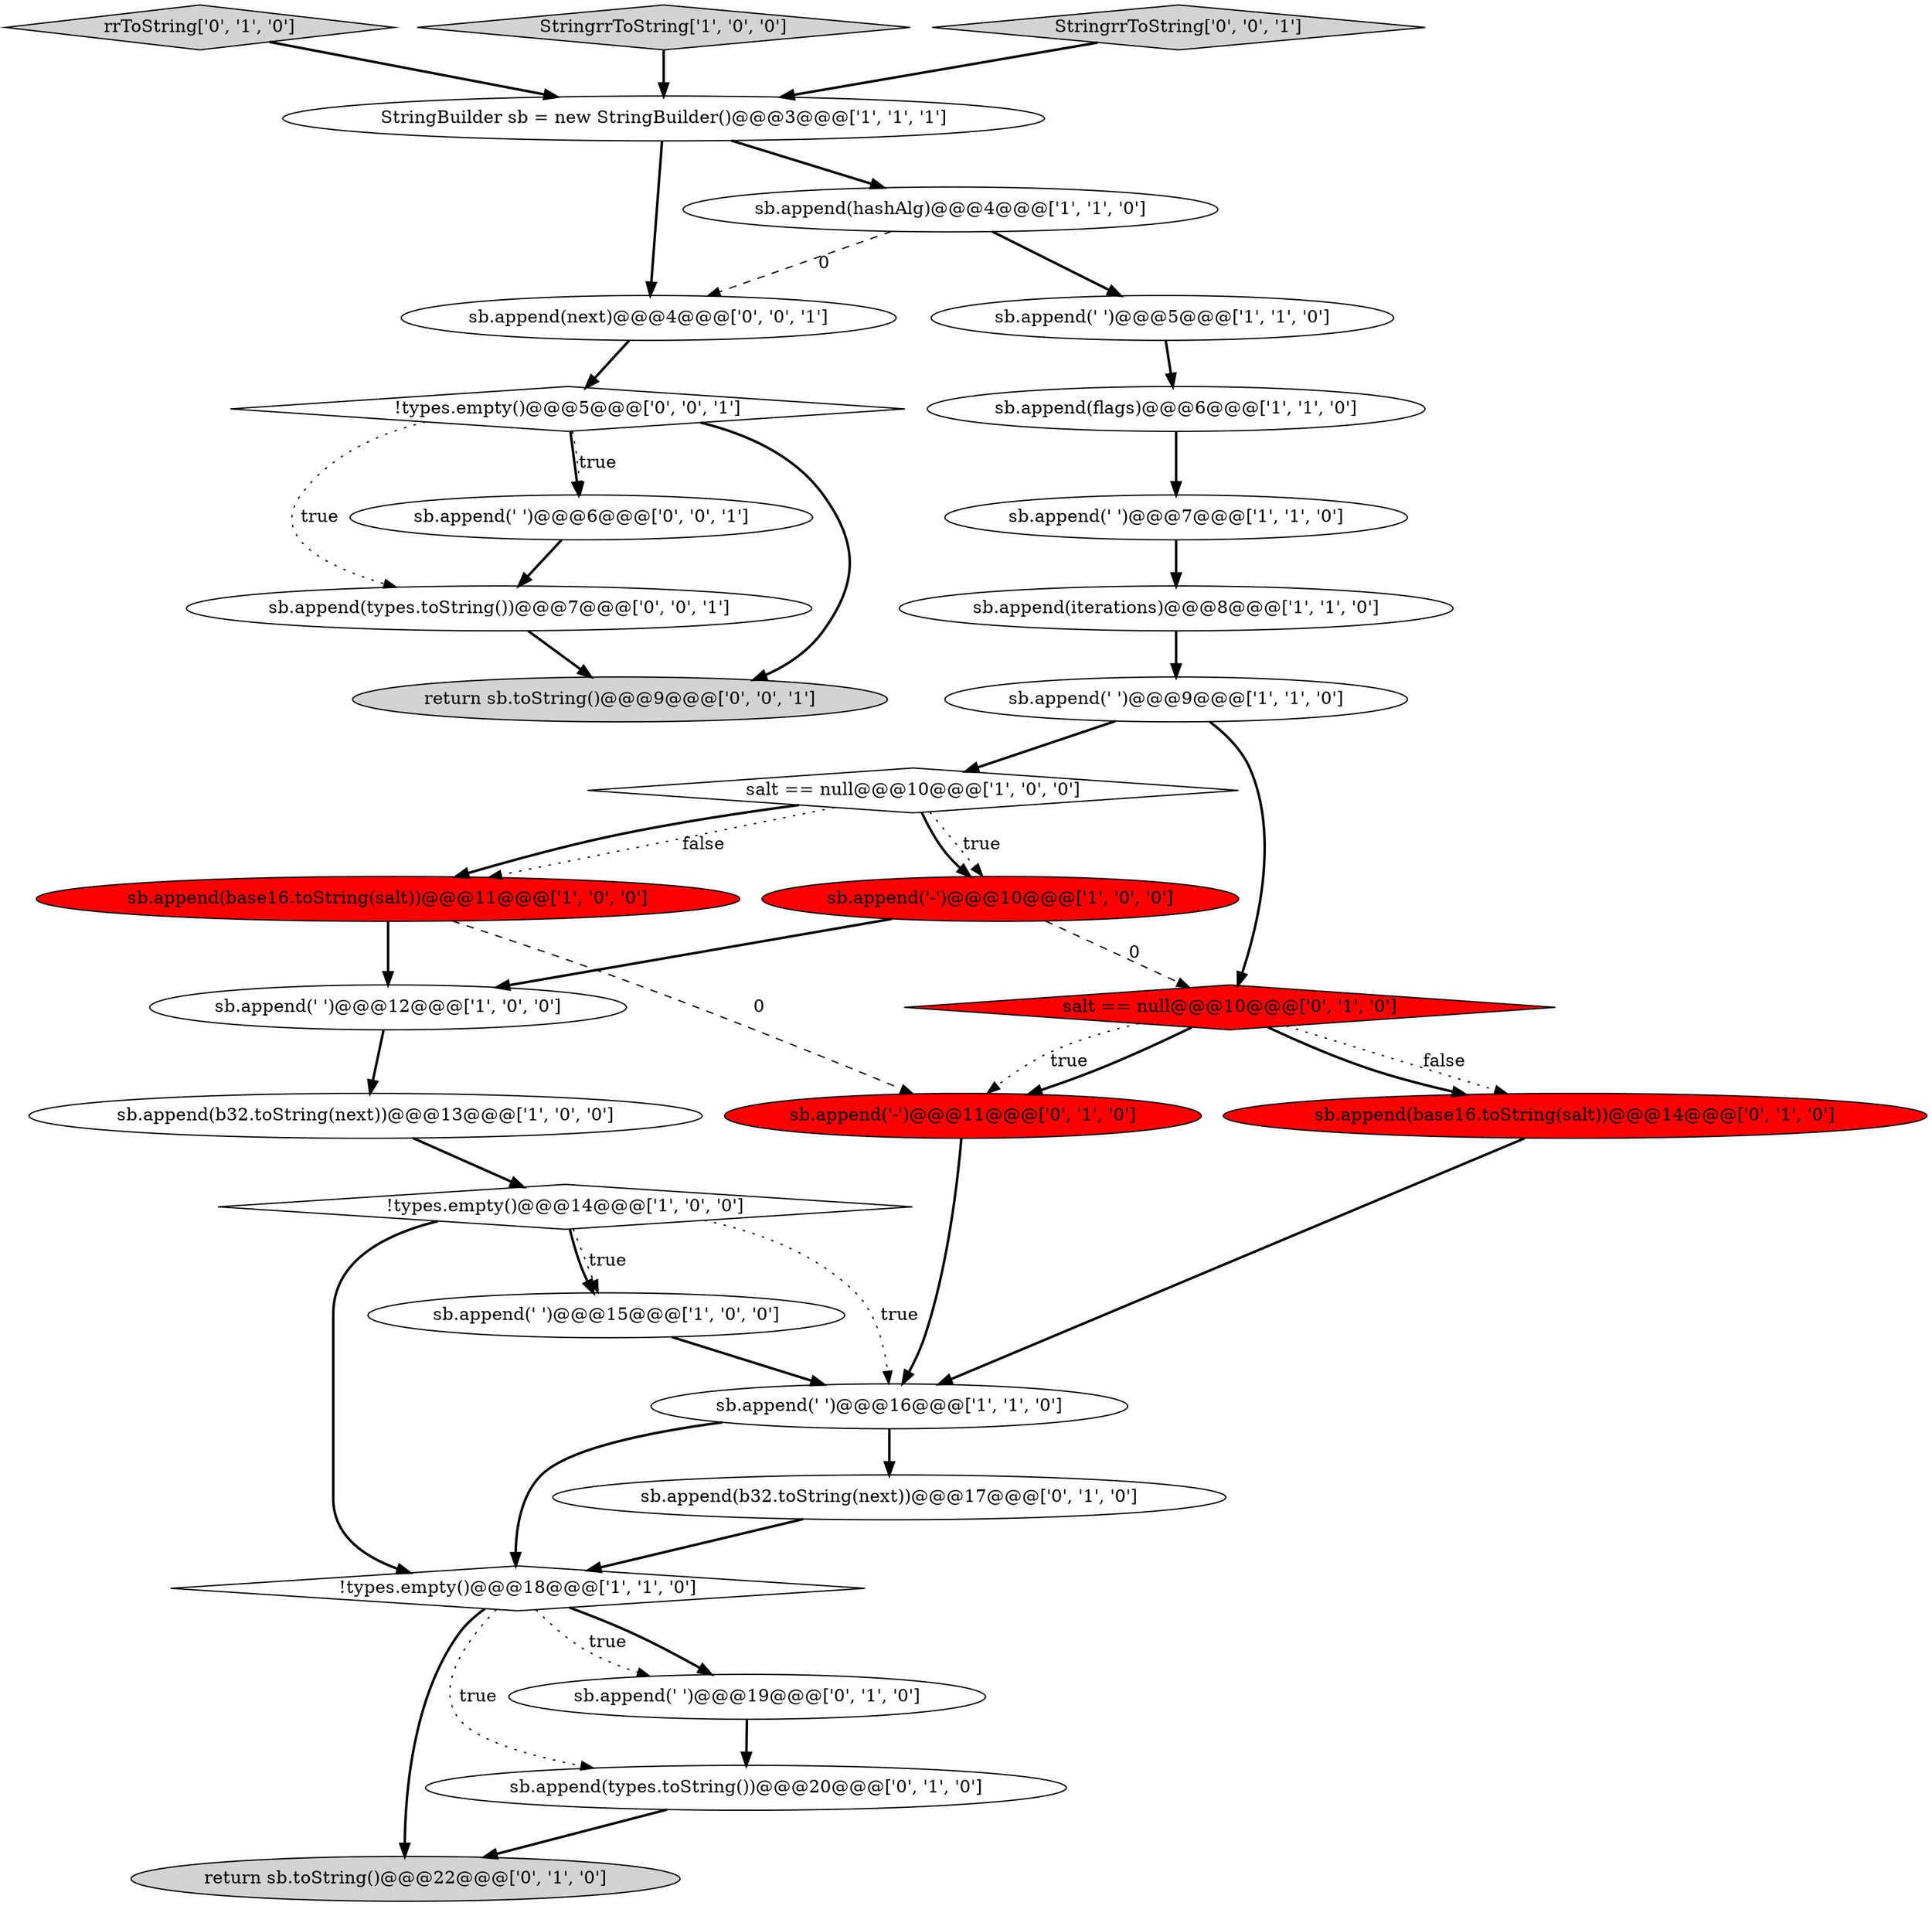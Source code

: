 digraph {
25 [style = filled, label = "sb.append(' ')@@@6@@@['0', '0', '1']", fillcolor = white, shape = ellipse image = "AAA0AAABBB3BBB"];
6 [style = filled, label = "sb.append(' ')@@@16@@@['1', '1', '0']", fillcolor = white, shape = ellipse image = "AAA0AAABBB1BBB"];
30 [style = filled, label = "!types.empty()@@@5@@@['0', '0', '1']", fillcolor = white, shape = diamond image = "AAA0AAABBB3BBB"];
26 [style = filled, label = "sb.append(types.toString())@@@7@@@['0', '0', '1']", fillcolor = white, shape = ellipse image = "AAA0AAABBB3BBB"];
13 [style = filled, label = "salt == null@@@10@@@['1', '0', '0']", fillcolor = white, shape = diamond image = "AAA0AAABBB1BBB"];
7 [style = filled, label = "!types.empty()@@@14@@@['1', '0', '0']", fillcolor = white, shape = diamond image = "AAA0AAABBB1BBB"];
18 [style = filled, label = "sb.append('-')@@@11@@@['0', '1', '0']", fillcolor = red, shape = ellipse image = "AAA1AAABBB2BBB"];
23 [style = filled, label = "rrToString['0', '1', '0']", fillcolor = lightgray, shape = diamond image = "AAA0AAABBB2BBB"];
10 [style = filled, label = "sb.append(' ')@@@12@@@['1', '0', '0']", fillcolor = white, shape = ellipse image = "AAA0AAABBB1BBB"];
0 [style = filled, label = "sb.append(flags)@@@6@@@['1', '1', '0']", fillcolor = white, shape = ellipse image = "AAA0AAABBB1BBB"];
9 [style = filled, label = "sb.append(' ')@@@9@@@['1', '1', '0']", fillcolor = white, shape = ellipse image = "AAA0AAABBB1BBB"];
1 [style = filled, label = "sb.append(' ')@@@7@@@['1', '1', '0']", fillcolor = white, shape = ellipse image = "AAA0AAABBB1BBB"];
11 [style = filled, label = "sb.append(' ')@@@5@@@['1', '1', '0']", fillcolor = white, shape = ellipse image = "AAA0AAABBB1BBB"];
3 [style = filled, label = "StringrrToString['1', '0', '0']", fillcolor = lightgray, shape = diamond image = "AAA0AAABBB1BBB"];
2 [style = filled, label = "!types.empty()@@@18@@@['1', '1', '0']", fillcolor = white, shape = diamond image = "AAA0AAABBB1BBB"];
28 [style = filled, label = "sb.append(next)@@@4@@@['0', '0', '1']", fillcolor = white, shape = ellipse image = "AAA0AAABBB3BBB"];
16 [style = filled, label = "sb.append(b32.toString(next))@@@13@@@['1', '0', '0']", fillcolor = white, shape = ellipse image = "AAA0AAABBB1BBB"];
12 [style = filled, label = "sb.append(iterations)@@@8@@@['1', '1', '0']", fillcolor = white, shape = ellipse image = "AAA0AAABBB1BBB"];
24 [style = filled, label = "sb.append(b32.toString(next))@@@17@@@['0', '1', '0']", fillcolor = white, shape = ellipse image = "AAA0AAABBB2BBB"];
19 [style = filled, label = "salt == null@@@10@@@['0', '1', '0']", fillcolor = red, shape = diamond image = "AAA1AAABBB2BBB"];
27 [style = filled, label = "StringrrToString['0', '0', '1']", fillcolor = lightgray, shape = diamond image = "AAA0AAABBB3BBB"];
8 [style = filled, label = "sb.append(' ')@@@15@@@['1', '0', '0']", fillcolor = white, shape = ellipse image = "AAA0AAABBB1BBB"];
4 [style = filled, label = "sb.append(hashAlg)@@@4@@@['1', '1', '0']", fillcolor = white, shape = ellipse image = "AAA0AAABBB1BBB"];
20 [style = filled, label = "return sb.toString()@@@22@@@['0', '1', '0']", fillcolor = lightgray, shape = ellipse image = "AAA0AAABBB2BBB"];
21 [style = filled, label = "sb.append(base16.toString(salt))@@@14@@@['0', '1', '0']", fillcolor = red, shape = ellipse image = "AAA1AAABBB2BBB"];
5 [style = filled, label = "sb.append(base16.toString(salt))@@@11@@@['1', '0', '0']", fillcolor = red, shape = ellipse image = "AAA1AAABBB1BBB"];
14 [style = filled, label = "sb.append('-')@@@10@@@['1', '0', '0']", fillcolor = red, shape = ellipse image = "AAA1AAABBB1BBB"];
29 [style = filled, label = "return sb.toString()@@@9@@@['0', '0', '1']", fillcolor = lightgray, shape = ellipse image = "AAA0AAABBB3BBB"];
17 [style = filled, label = "sb.append(' ')@@@19@@@['0', '1', '0']", fillcolor = white, shape = ellipse image = "AAA0AAABBB2BBB"];
22 [style = filled, label = "sb.append(types.toString())@@@20@@@['0', '1', '0']", fillcolor = white, shape = ellipse image = "AAA0AAABBB2BBB"];
15 [style = filled, label = "StringBuilder sb = new StringBuilder()@@@3@@@['1', '1', '1']", fillcolor = white, shape = ellipse image = "AAA0AAABBB1BBB"];
2->17 [style = bold, label=""];
5->10 [style = bold, label=""];
7->6 [style = dotted, label="true"];
19->18 [style = bold, label=""];
2->20 [style = bold, label=""];
24->2 [style = bold, label=""];
28->30 [style = bold, label=""];
21->6 [style = bold, label=""];
2->22 [style = dotted, label="true"];
26->29 [style = bold, label=""];
2->17 [style = dotted, label="true"];
16->7 [style = bold, label=""];
23->15 [style = bold, label=""];
19->18 [style = dotted, label="true"];
14->10 [style = bold, label=""];
30->25 [style = bold, label=""];
6->24 [style = bold, label=""];
8->6 [style = bold, label=""];
3->15 [style = bold, label=""];
13->5 [style = dotted, label="false"];
30->26 [style = dotted, label="true"];
17->22 [style = bold, label=""];
12->9 [style = bold, label=""];
7->8 [style = bold, label=""];
5->18 [style = dashed, label="0"];
30->29 [style = bold, label=""];
27->15 [style = bold, label=""];
4->28 [style = dashed, label="0"];
6->2 [style = bold, label=""];
11->0 [style = bold, label=""];
30->25 [style = dotted, label="true"];
10->16 [style = bold, label=""];
22->20 [style = bold, label=""];
15->28 [style = bold, label=""];
18->6 [style = bold, label=""];
7->2 [style = bold, label=""];
0->1 [style = bold, label=""];
25->26 [style = bold, label=""];
15->4 [style = bold, label=""];
19->21 [style = dotted, label="false"];
1->12 [style = bold, label=""];
13->5 [style = bold, label=""];
9->19 [style = bold, label=""];
14->19 [style = dashed, label="0"];
4->11 [style = bold, label=""];
13->14 [style = dotted, label="true"];
7->8 [style = dotted, label="true"];
13->14 [style = bold, label=""];
9->13 [style = bold, label=""];
19->21 [style = bold, label=""];
}
